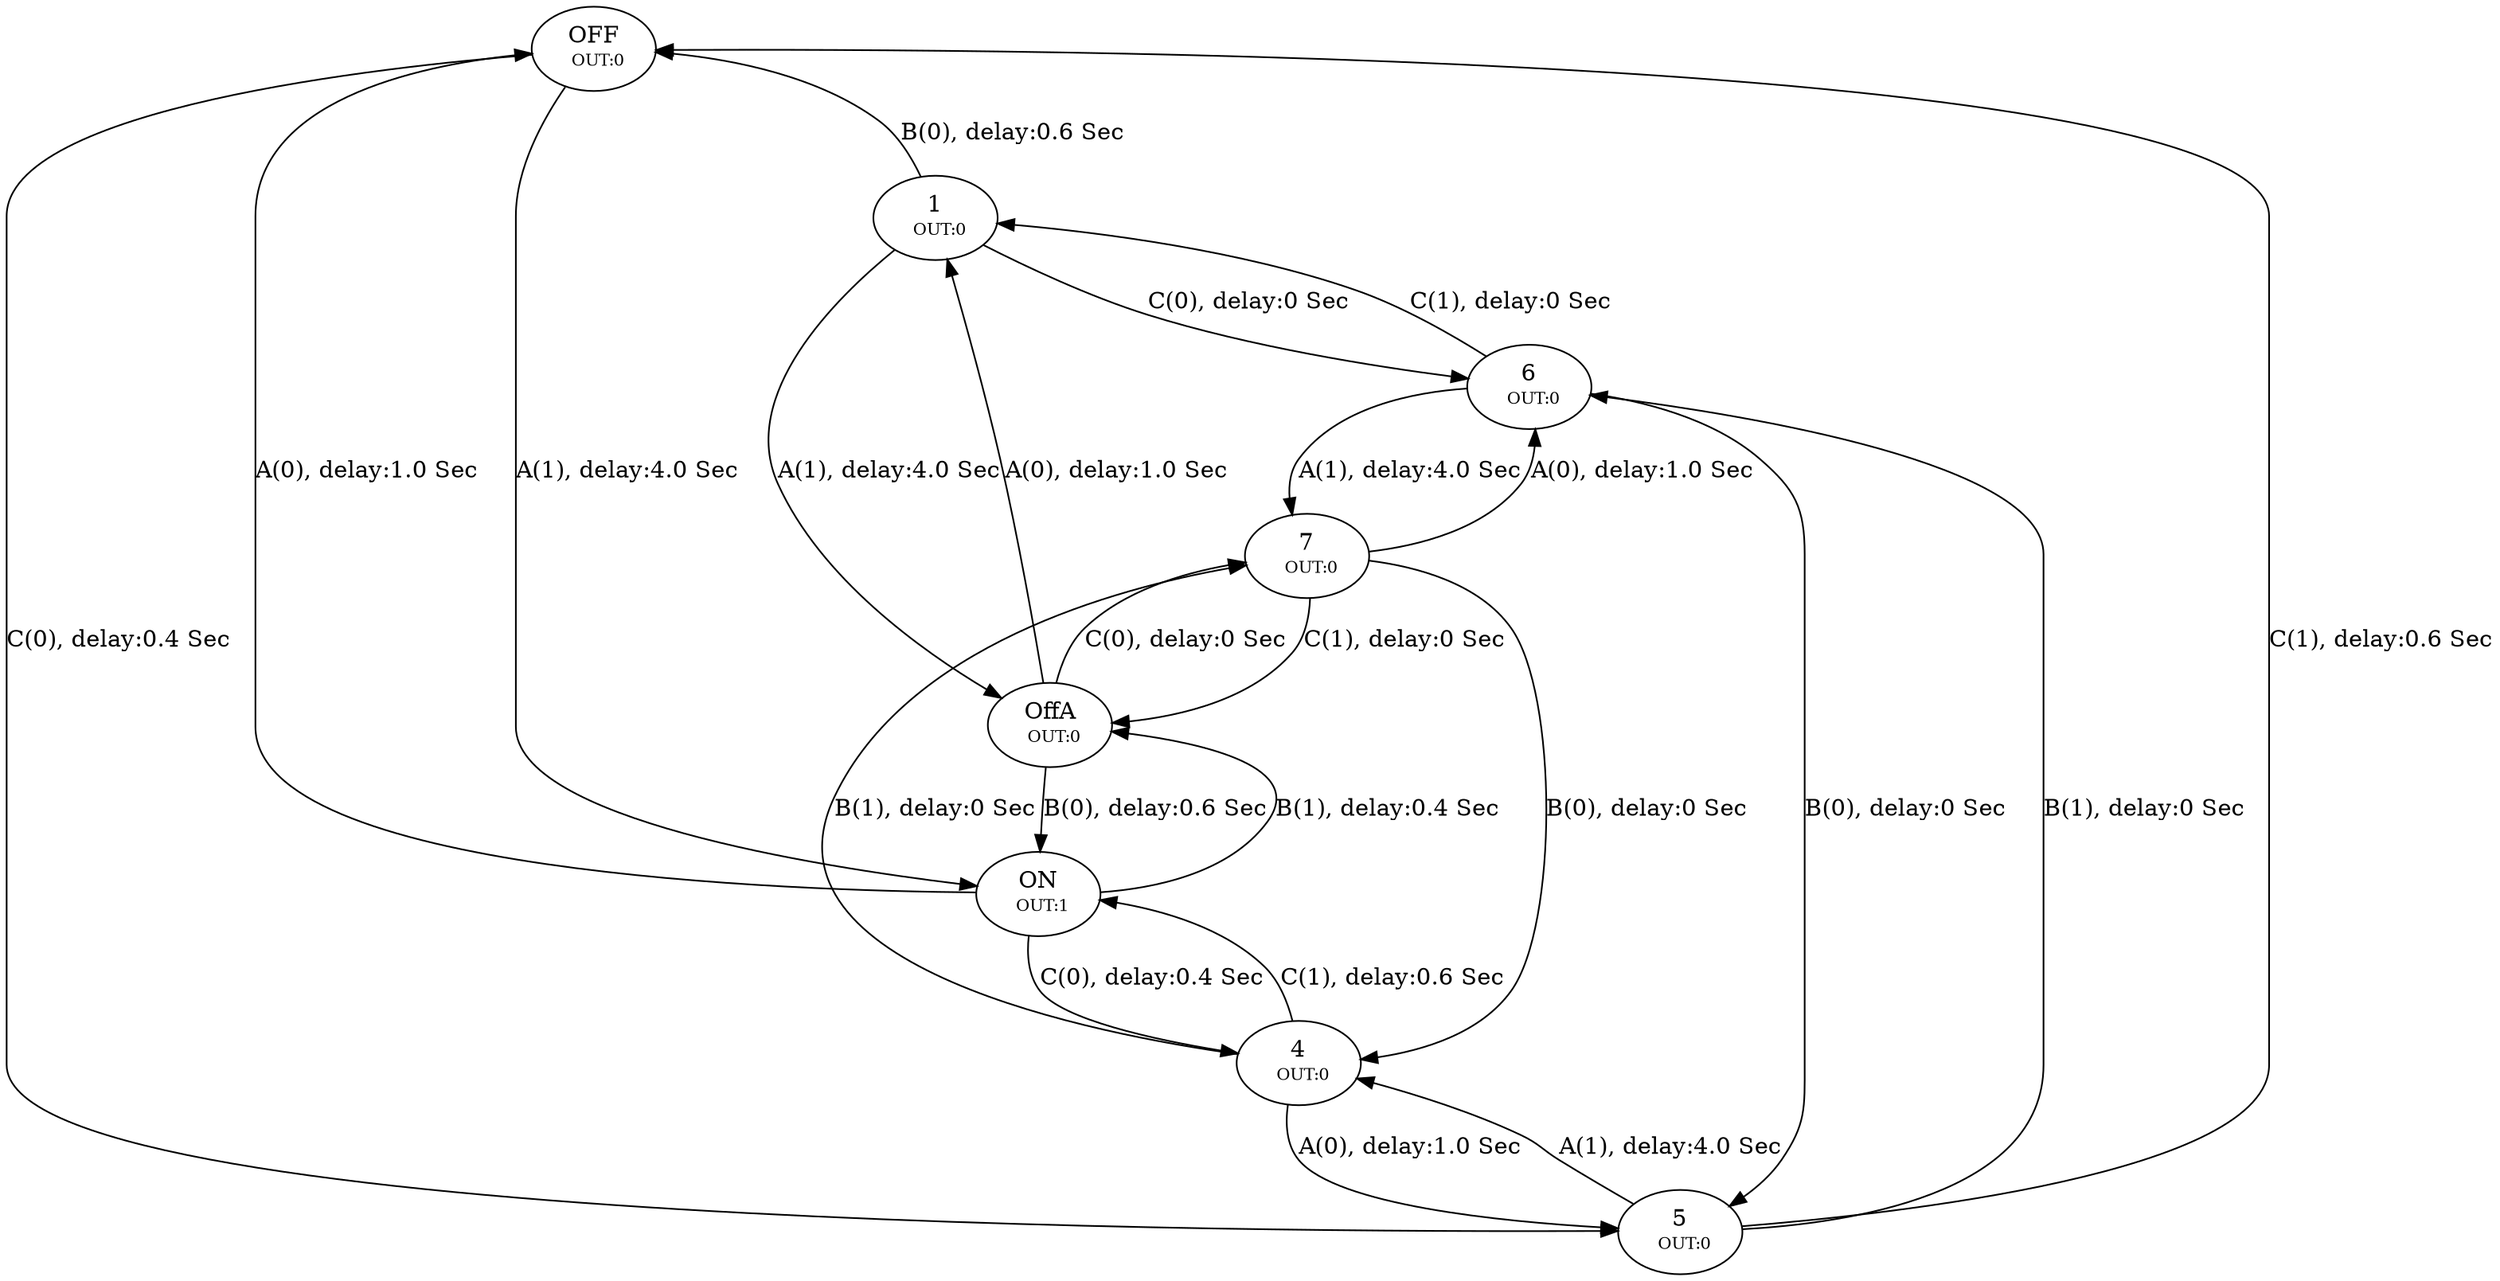 digraph ExploredModel {
K=2;
overlap=scale;

  // Nodes
  OFF [ style=filled, shape=ellipse,penwidth = 1, peripheries=1, fillcolor=white, color=black, fontcolor=black , label=<OFF<BR/> <FONT POINT-SIZE="10">OUT:0</FONT>>]
  1 [ style=filled, shape=ellipse,penwidth = 1, peripheries=1, fillcolor=white, color=black, fontcolor=black , label=<1<BR/> <FONT POINT-SIZE="10">OUT:0</FONT>>]
  OffA [ style=filled, shape=ellipse,penwidth = 1, peripheries=1, fillcolor=white, color=black, fontcolor=black , label=<OffA<BR/> <FONT POINT-SIZE="10">OUT:0</FONT>>]
  ON [ style=filled, shape=ellipse,penwidth = 1, peripheries=1, fillcolor=white, color=black, fontcolor=black , label=<ON<BR/> <FONT POINT-SIZE="10">OUT:1</FONT>>]
  4 [ style=filled, shape=ellipse,penwidth = 1, peripheries=1, fillcolor=white, color=black, fontcolor=black , label=<4<BR/> <FONT POINT-SIZE="10">OUT:0</FONT>>]
  5 [ style=filled, shape=ellipse,penwidth = 1, peripheries=1, fillcolor=white, color=black, fontcolor=black , label=<5<BR/> <FONT POINT-SIZE="10">OUT:0</FONT>>]
  6 [ style=filled, shape=ellipse,penwidth = 1, peripheries=1, fillcolor=white, color=black, fontcolor=black , label=<6<BR/> <FONT POINT-SIZE="10">OUT:0</FONT>>]
  7 [ style=filled, shape=ellipse,penwidth = 1, peripheries=1, fillcolor=white, color=black, fontcolor=black , label=<7<BR/> <FONT POINT-SIZE="10">OUT:0</FONT>>]

  // Transitions
  OFF -> 1 [ penwidth = 1,label=<B(1), delay:0.4 Sec>, color=black, fontcolor=black ,style=invis]
  1 -> OFF [ penwidth = 1,label=<B(0), delay:0.6 Sec>, color=black, fontcolor=black ]
  1 -> OffA [ penwidth = 1,label=<A(1), delay:4.0 Sec>, color=black, fontcolor=black ]
  OffA -> 1 [ penwidth = 1,label=<A(0), delay:1.0 Sec>, color=black, fontcolor=black ]
  OffA -> ON [ penwidth = 1,label=<B(0), delay:0.6 Sec>, color=black, fontcolor=black ]
  ON -> OFF [ penwidth = 1,label=<A(0), delay:1.0 Sec>, color=black, fontcolor=black ]
  ON -> OffA [ penwidth = 1,label=<B(1), delay:0.4 Sec>, color=black, fontcolor=black ]
  ON -> 4 [ penwidth = 1,label=<C(0), delay:0.4 Sec>, color=black, fontcolor=black ]
  4 -> 5 [ penwidth = 1,label=<A(0), delay:1.0 Sec>, color=black, fontcolor=black ]
  5 -> 6 [ penwidth = 1,label=<B(1), delay:0 Sec>, color=black, fontcolor=black ]
  6 -> 1 [ penwidth = 1,label=<C(1), delay:0 Sec>, color=black, fontcolor=black ]
  6 -> 5 [ penwidth = 1,label=<B(0), delay:0 Sec>, color=black, fontcolor=black ]
  6 -> 7 [ penwidth = 1,label=<A(1), delay:4.0 Sec>, color=black, fontcolor=black ]
  7 -> 6 [ penwidth = 1,label=<A(0), delay:1.0 Sec>, color=black, fontcolor=black ]
  7 -> OffA [ penwidth = 1,label=<C(1), delay:0 Sec>, color=black, fontcolor=black ]
  7 -> 4 [ penwidth = 1,label=<B(0), delay:0 Sec>, color=black, fontcolor=black ]
  5 -> OFF [ penwidth = 1,label=<C(1), delay:0.6 Sec>, color=black, fontcolor=black ]
  5 -> 4 [ penwidth = 1,label=<A(1), delay:4.0 Sec>, color=black, fontcolor=black ]
  4 -> 7 [ penwidth = 1,label=<B(1), delay:0 Sec>, color=black, fontcolor=black ]
  4 -> ON [ penwidth = 1,label=<C(1), delay:0.6 Sec>, color=black, fontcolor=black ]
  OffA -> 7 [ penwidth = 1,label=<C(0), delay:0 Sec>, color=black, fontcolor=black ]
  1 -> 6 [ penwidth = 1,label=<C(0), delay:0 Sec>, color=black, fontcolor=black ]
  OFF -> ON [ penwidth = 1,label=<A(1), delay:4.0 Sec>, color=black, fontcolor=black ]
  OFF -> 5 [ penwidth = 1,label=<C(0), delay:0.4 Sec>, color=black, fontcolor=black ]
}

